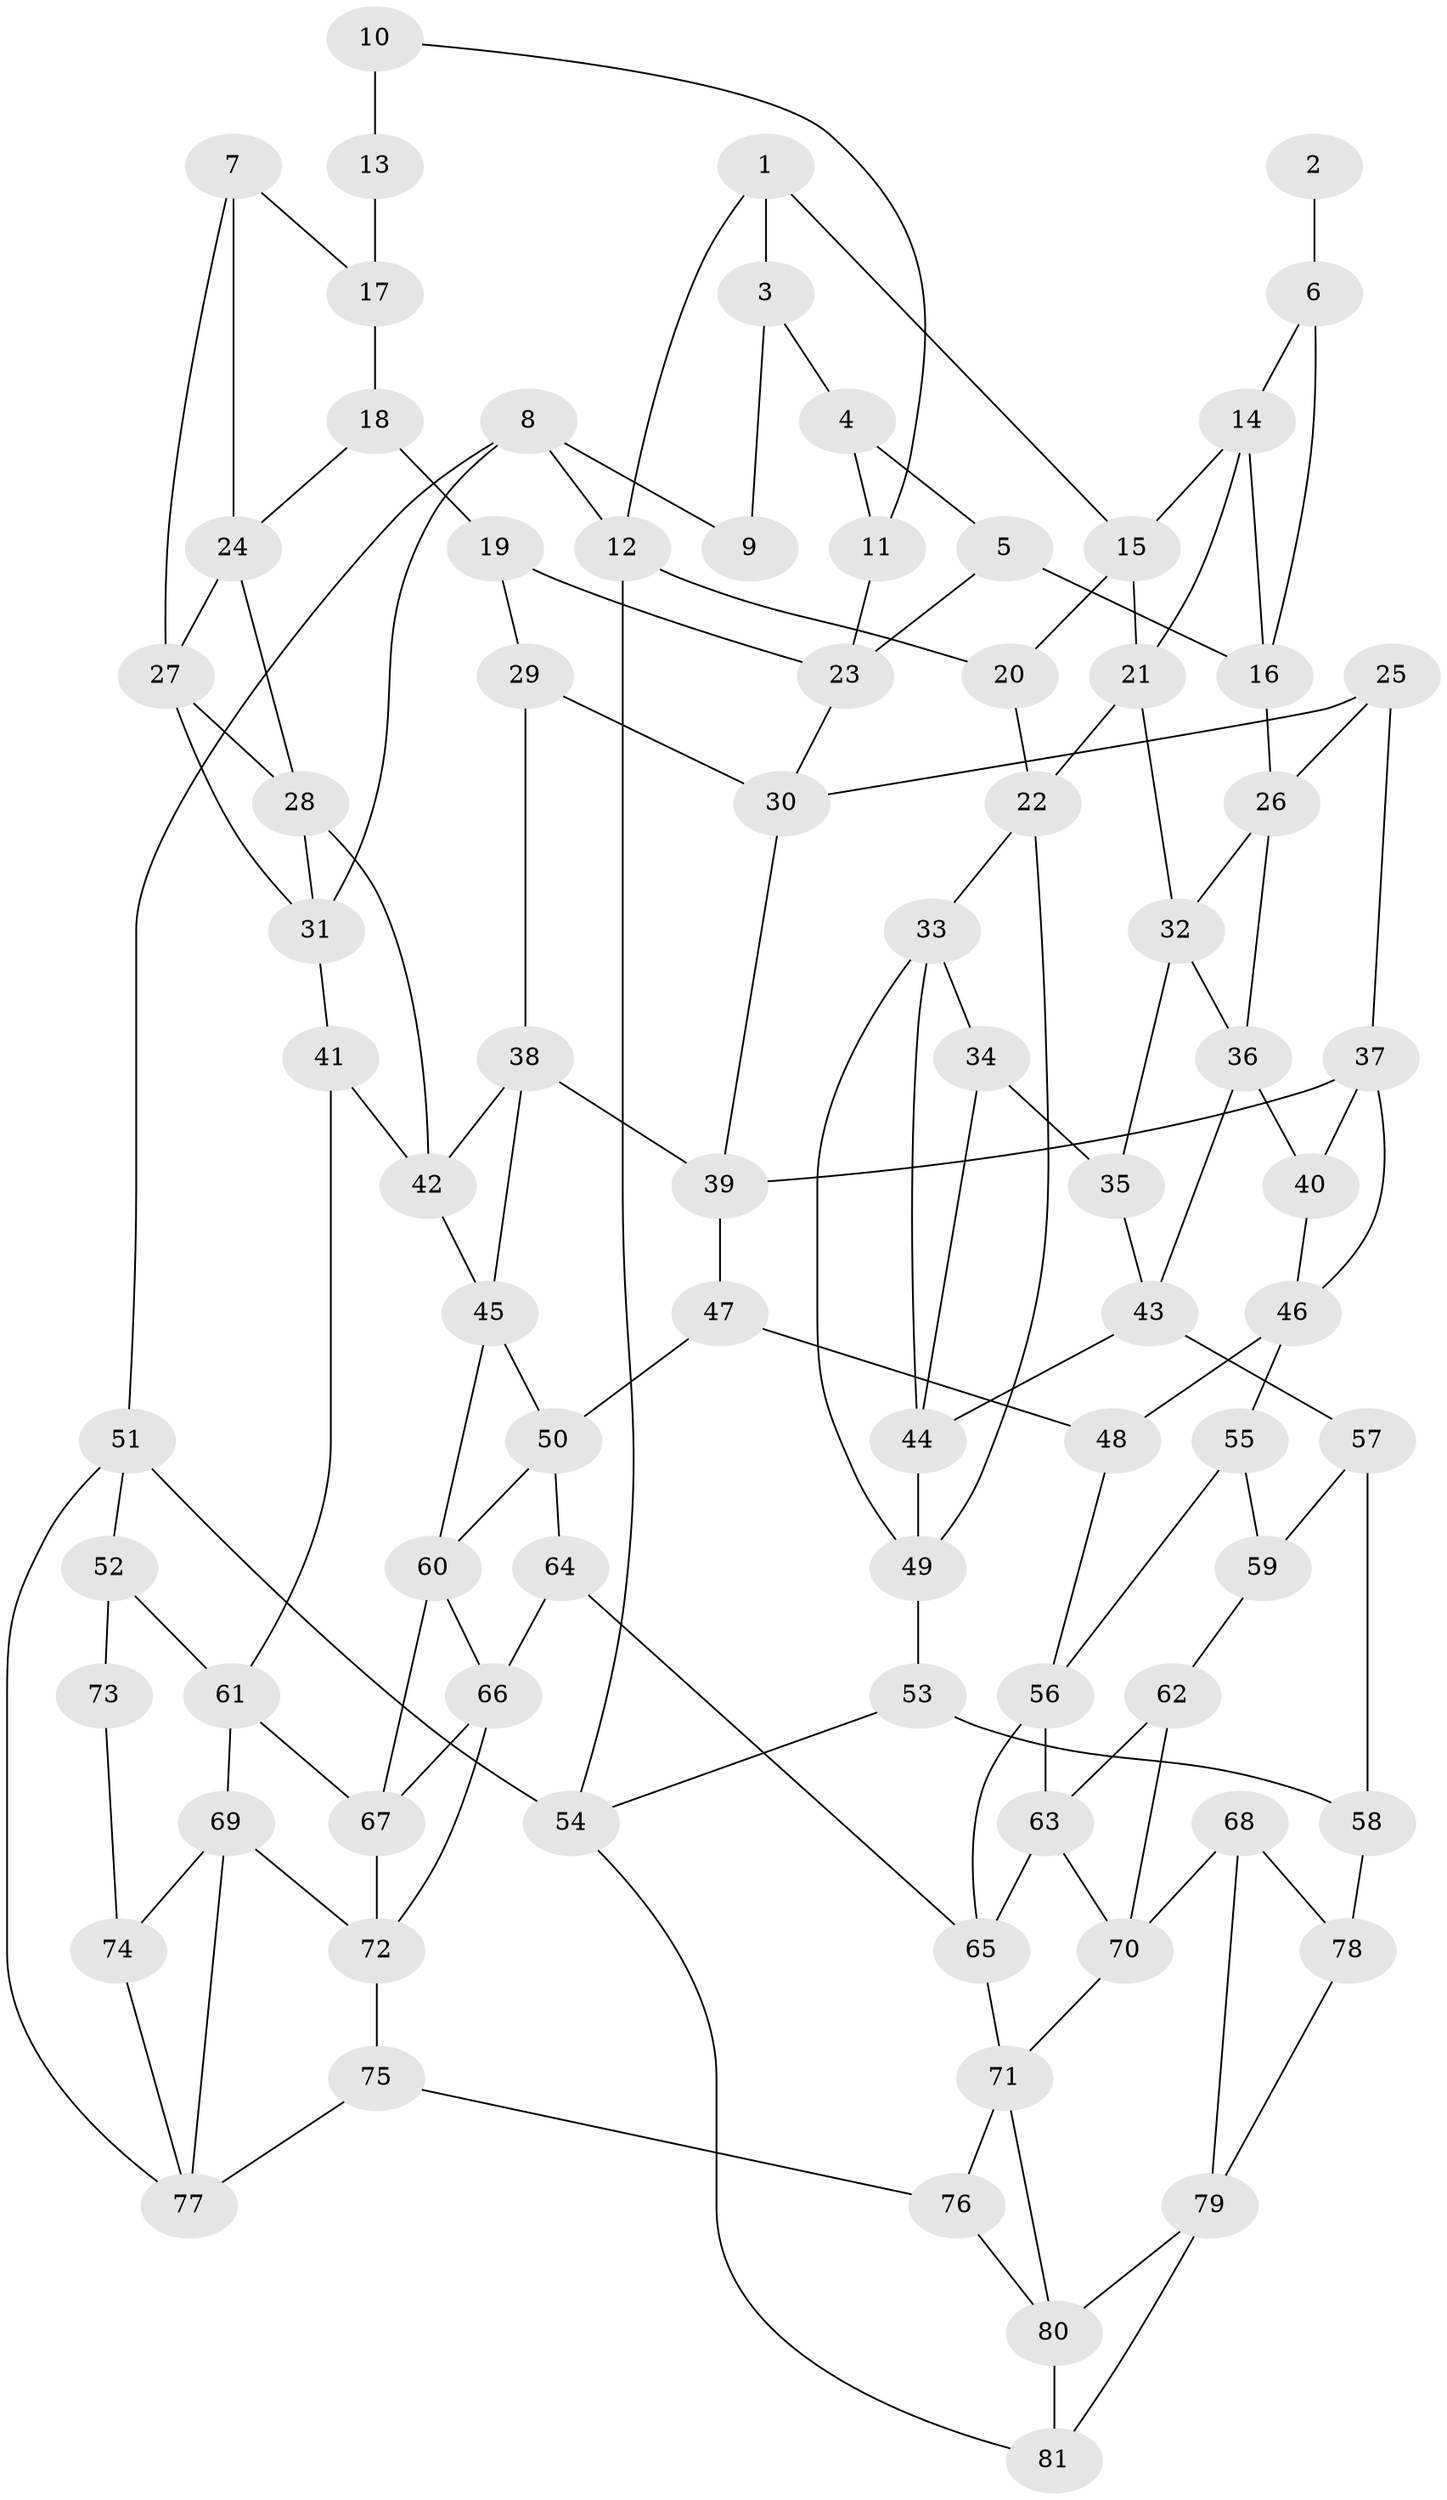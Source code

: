 // original degree distribution, {3: 0.022388059701492536, 6: 0.21641791044776118, 4: 0.21641791044776118, 5: 0.5447761194029851}
// Generated by graph-tools (version 1.1) at 2025/38/03/04/25 23:38:27]
// undirected, 81 vertices, 140 edges
graph export_dot {
  node [color=gray90,style=filled];
  1;
  2;
  3;
  4;
  5;
  6;
  7;
  8;
  9;
  10;
  11;
  12;
  13;
  14;
  15;
  16;
  17;
  18;
  19;
  20;
  21;
  22;
  23;
  24;
  25;
  26;
  27;
  28;
  29;
  30;
  31;
  32;
  33;
  34;
  35;
  36;
  37;
  38;
  39;
  40;
  41;
  42;
  43;
  44;
  45;
  46;
  47;
  48;
  49;
  50;
  51;
  52;
  53;
  54;
  55;
  56;
  57;
  58;
  59;
  60;
  61;
  62;
  63;
  64;
  65;
  66;
  67;
  68;
  69;
  70;
  71;
  72;
  73;
  74;
  75;
  76;
  77;
  78;
  79;
  80;
  81;
  1 -- 3 [weight=1.0];
  1 -- 12 [weight=1.0];
  1 -- 15 [weight=1.0];
  2 -- 6 [weight=2.0];
  3 -- 4 [weight=1.0];
  3 -- 9 [weight=1.0];
  4 -- 5 [weight=1.0];
  4 -- 11 [weight=1.0];
  5 -- 16 [weight=1.0];
  5 -- 23 [weight=1.0];
  6 -- 14 [weight=1.0];
  6 -- 16 [weight=1.0];
  7 -- 17 [weight=1.0];
  7 -- 24 [weight=1.0];
  7 -- 27 [weight=1.0];
  8 -- 9 [weight=1.0];
  8 -- 12 [weight=1.0];
  8 -- 31 [weight=1.0];
  8 -- 51 [weight=1.0];
  10 -- 11 [weight=1.0];
  10 -- 13 [weight=2.0];
  11 -- 23 [weight=1.0];
  12 -- 20 [weight=1.0];
  12 -- 54 [weight=1.0];
  13 -- 17 [weight=2.0];
  14 -- 15 [weight=1.0];
  14 -- 16 [weight=1.0];
  14 -- 21 [weight=1.0];
  15 -- 20 [weight=1.0];
  15 -- 21 [weight=1.0];
  16 -- 26 [weight=1.0];
  17 -- 18 [weight=1.0];
  18 -- 19 [weight=1.0];
  18 -- 24 [weight=1.0];
  19 -- 23 [weight=1.0];
  19 -- 29 [weight=1.0];
  20 -- 22 [weight=1.0];
  21 -- 22 [weight=1.0];
  21 -- 32 [weight=1.0];
  22 -- 33 [weight=1.0];
  22 -- 49 [weight=1.0];
  23 -- 30 [weight=1.0];
  24 -- 27 [weight=1.0];
  24 -- 28 [weight=1.0];
  25 -- 26 [weight=1.0];
  25 -- 30 [weight=1.0];
  25 -- 37 [weight=1.0];
  26 -- 32 [weight=1.0];
  26 -- 36 [weight=1.0];
  27 -- 28 [weight=1.0];
  27 -- 31 [weight=1.0];
  28 -- 31 [weight=1.0];
  28 -- 42 [weight=1.0];
  29 -- 30 [weight=1.0];
  29 -- 38 [weight=1.0];
  30 -- 39 [weight=1.0];
  31 -- 41 [weight=1.0];
  32 -- 35 [weight=1.0];
  32 -- 36 [weight=1.0];
  33 -- 34 [weight=1.0];
  33 -- 44 [weight=1.0];
  33 -- 49 [weight=1.0];
  34 -- 35 [weight=2.0];
  34 -- 44 [weight=1.0];
  35 -- 43 [weight=1.0];
  36 -- 40 [weight=1.0];
  36 -- 43 [weight=1.0];
  37 -- 39 [weight=1.0];
  37 -- 40 [weight=1.0];
  37 -- 46 [weight=1.0];
  38 -- 39 [weight=1.0];
  38 -- 42 [weight=1.0];
  38 -- 45 [weight=1.0];
  39 -- 47 [weight=1.0];
  40 -- 46 [weight=1.0];
  41 -- 42 [weight=1.0];
  41 -- 61 [weight=1.0];
  42 -- 45 [weight=1.0];
  43 -- 44 [weight=1.0];
  43 -- 57 [weight=1.0];
  44 -- 49 [weight=1.0];
  45 -- 50 [weight=1.0];
  45 -- 60 [weight=1.0];
  46 -- 48 [weight=1.0];
  46 -- 55 [weight=1.0];
  47 -- 48 [weight=1.0];
  47 -- 50 [weight=1.0];
  48 -- 56 [weight=1.0];
  49 -- 53 [weight=1.0];
  50 -- 60 [weight=1.0];
  50 -- 64 [weight=1.0];
  51 -- 52 [weight=1.0];
  51 -- 54 [weight=1.0];
  51 -- 77 [weight=1.0];
  52 -- 61 [weight=1.0];
  52 -- 73 [weight=2.0];
  53 -- 54 [weight=1.0];
  53 -- 58 [weight=1.0];
  54 -- 81 [weight=1.0];
  55 -- 56 [weight=1.0];
  55 -- 59 [weight=1.0];
  56 -- 63 [weight=1.0];
  56 -- 65 [weight=1.0];
  57 -- 58 [weight=1.0];
  57 -- 59 [weight=2.0];
  58 -- 78 [weight=2.0];
  59 -- 62 [weight=1.0];
  60 -- 66 [weight=1.0];
  60 -- 67 [weight=1.0];
  61 -- 67 [weight=1.0];
  61 -- 69 [weight=1.0];
  62 -- 63 [weight=1.0];
  62 -- 70 [weight=1.0];
  63 -- 65 [weight=1.0];
  63 -- 70 [weight=1.0];
  64 -- 65 [weight=1.0];
  64 -- 66 [weight=1.0];
  65 -- 71 [weight=1.0];
  66 -- 67 [weight=1.0];
  66 -- 72 [weight=1.0];
  67 -- 72 [weight=1.0];
  68 -- 70 [weight=1.0];
  68 -- 78 [weight=1.0];
  68 -- 79 [weight=1.0];
  69 -- 72 [weight=1.0];
  69 -- 74 [weight=1.0];
  69 -- 77 [weight=1.0];
  70 -- 71 [weight=1.0];
  71 -- 76 [weight=1.0];
  71 -- 80 [weight=1.0];
  72 -- 75 [weight=1.0];
  73 -- 74 [weight=2.0];
  74 -- 77 [weight=1.0];
  75 -- 76 [weight=1.0];
  75 -- 77 [weight=1.0];
  76 -- 80 [weight=1.0];
  78 -- 79 [weight=1.0];
  79 -- 80 [weight=1.0];
  79 -- 81 [weight=1.0];
  80 -- 81 [weight=1.0];
}

